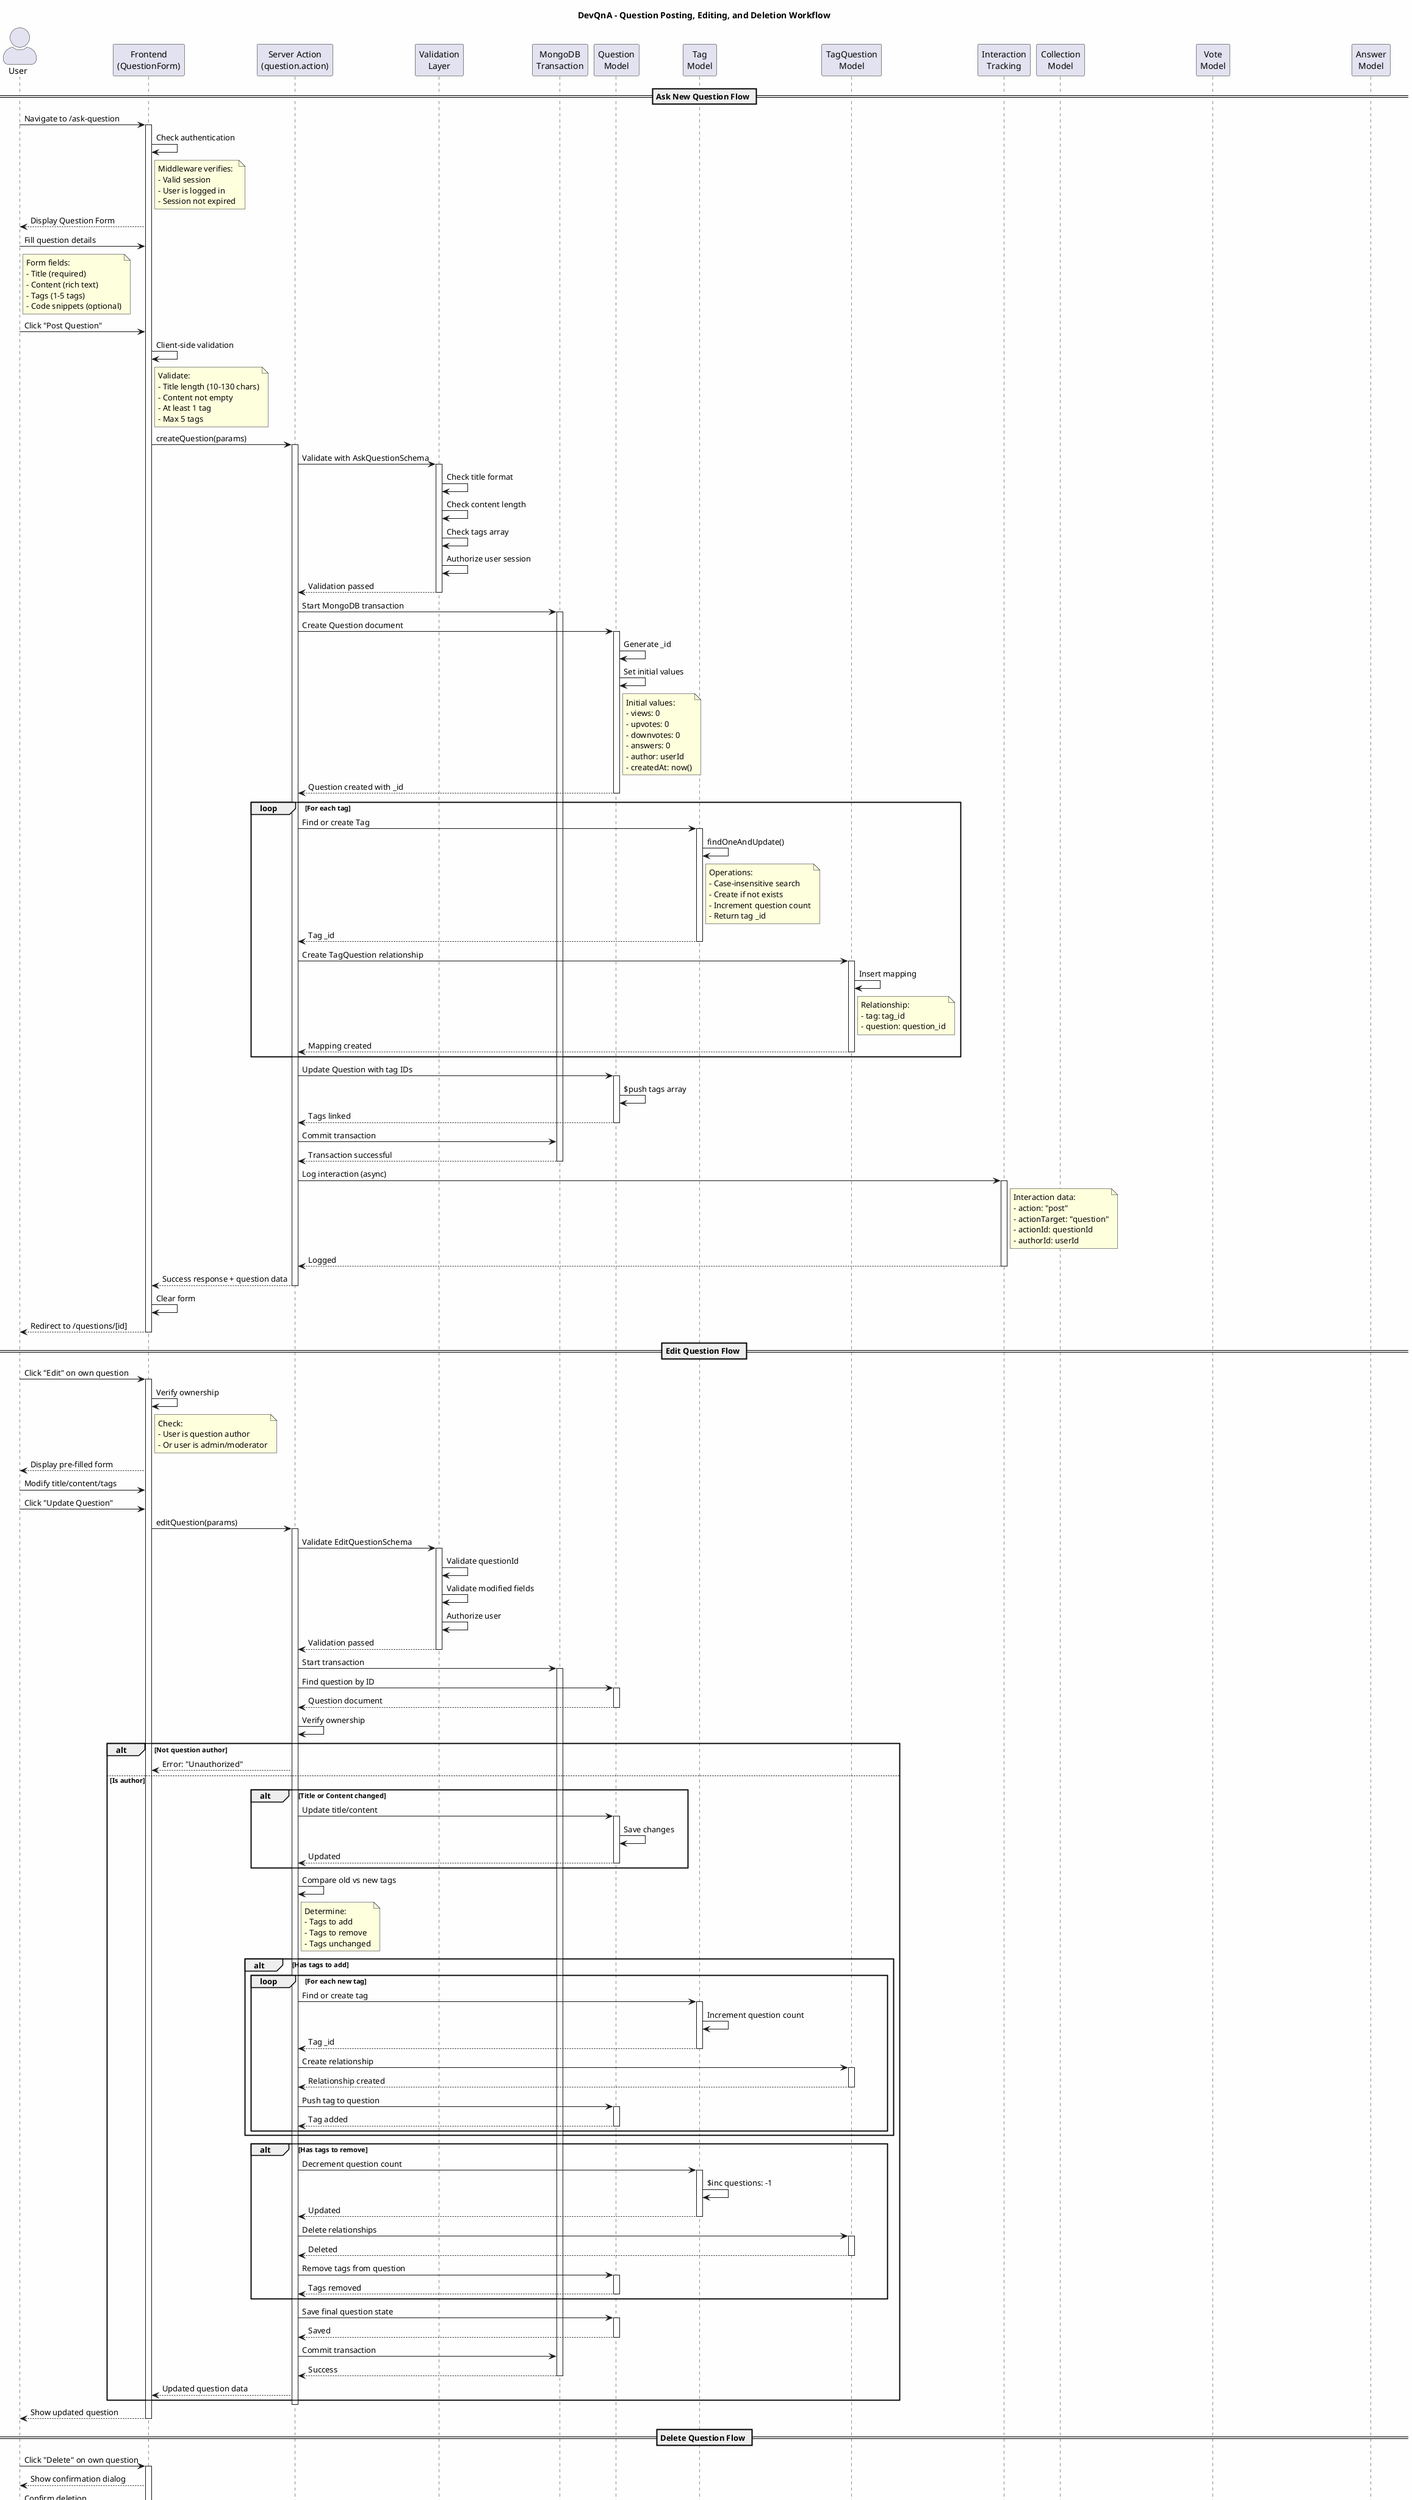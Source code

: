 @startuml Question Management Workflow

title DevQnA - Question Posting, Editing, and Deletion Workflow

skinparam backgroundColor #FEFEFE
skinparam actorStyle awesome
skinparam BoxPadding 20

actor User as U
participant "Frontend\n(QuestionForm)" as F
participant "Server Action\n(question.action)" as SA
participant "Validation\nLayer" as V
participant "MongoDB\nTransaction" as TX
participant "Question\nModel" as Q
participant "Tag\nModel" as T
participant "TagQuestion\nModel" as TQ
participant "Interaction\nTracking" as I

== Ask New Question Flow ==

U -> F: Navigate to /ask-question
activate F
F -> F: Check authentication
note right of F
  Middleware verifies:
  - Valid session
  - User is logged in
  - Session not expired
end note

F --> U: Display Question Form
U -> F: Fill question details
note right of U
  Form fields:
  - Title (required)
  - Content (rich text)
  - Tags (1-5 tags)
  - Code snippets (optional)
end note

U -> F: Click "Post Question"

F -> F: Client-side validation
note right of F
  Validate:
  - Title length (10-130 chars)
  - Content not empty
  - At least 1 tag
  - Max 5 tags
end note

F -> SA: createQuestion(params)
activate SA

SA -> V: Validate with AskQuestionSchema
activate V
V -> V: Check title format
V -> V: Check content length
V -> V: Check tags array
V -> V: Authorize user session
V --> SA: Validation passed
deactivate V

SA -> TX: Start MongoDB transaction
activate TX

SA -> Q: Create Question document
activate Q
Q -> Q: Generate _id
Q -> Q: Set initial values
note right of Q
  Initial values:
  - views: 0
  - upvotes: 0
  - downvotes: 0
  - answers: 0
  - author: userId
  - createdAt: now()
end note
Q --> SA: Question created with _id
deactivate Q

loop For each tag
    SA -> T: Find or create Tag
    activate T
    T -> T: findOneAndUpdate()
    note right of T
      Operations:
      - Case-insensitive search
      - Create if not exists
      - Increment question count
      - Return tag _id
    end note
    T --> SA: Tag _id
    deactivate T
    
    SA -> TQ: Create TagQuestion relationship
    activate TQ
    TQ -> TQ: Insert mapping
    note right of TQ
      Relationship:
      - tag: tag_id
      - question: question_id
    end note
    TQ --> SA: Mapping created
    deactivate TQ
end

SA -> Q: Update Question with tag IDs
activate Q
Q -> Q: $push tags array
Q --> SA: Tags linked
deactivate Q

SA -> TX: Commit transaction
TX --> SA: Transaction successful
deactivate TX

SA -> I: Log interaction (async)
activate I
note right of I
  Interaction data:
  - action: "post"
  - actionTarget: "question"
  - actionId: questionId
  - authorId: userId
end note
I --> SA: Logged
deactivate I

SA --> F: Success response + question data
deactivate SA

F -> F: Clear form
F --> U: Redirect to /questions/[id]
deactivate F

== Edit Question Flow ==

U -> F: Click "Edit" on own question
activate F
F -> F: Verify ownership
note right of F
  Check:
  - User is question author
  - Or user is admin/moderator
end note

F --> U: Display pre-filled form
U -> F: Modify title/content/tags
U -> F: Click "Update Question"

F -> SA: editQuestion(params)
activate SA

SA -> V: Validate EditQuestionSchema
activate V
V -> V: Validate questionId
V -> V: Validate modified fields
V -> V: Authorize user
V --> SA: Validation passed
deactivate V

SA -> TX: Start transaction
activate TX

SA -> Q: Find question by ID
activate Q
Q --> SA: Question document
deactivate Q

SA -> SA: Verify ownership
alt Not question author
    SA --> F: Error: "Unauthorized"
else Is author
    
    alt Title or Content changed
        SA -> Q: Update title/content
        activate Q
        Q -> Q: Save changes
        Q --> SA: Updated
        deactivate Q
    end
    
    SA -> SA: Compare old vs new tags
    note right of SA
      Determine:
      - Tags to add
      - Tags to remove
      - Tags unchanged
    end note
    
    alt Has tags to add
        loop For each new tag
            SA -> T: Find or create tag
            activate T
            T -> T: Increment question count
            T --> SA: Tag _id
            deactivate T
            
            SA -> TQ: Create relationship
            activate TQ
            TQ --> SA: Relationship created
            deactivate TQ
            
            SA -> Q: Push tag to question
            activate Q
            Q --> SA: Tag added
            deactivate Q
        end
    end
    
    alt Has tags to remove
        SA -> T: Decrement question count
        activate T
        T -> T: $inc questions: -1
        T --> SA: Updated
        deactivate T
        
        SA -> TQ: Delete relationships
        activate TQ
        TQ --> SA: Deleted
        deactivate TQ
        
        SA -> Q: Remove tags from question
        activate Q
        Q --> SA: Tags removed
        deactivate Q
    end
    
    SA -> Q: Save final question state
    activate Q
    Q --> SA: Saved
    deactivate Q
    
    SA -> TX: Commit transaction
    TX --> SA: Success
    deactivate TX
    
    SA --> F: Updated question data
end
deactivate SA

F --> U: Show updated question
deactivate F

== Delete Question Flow ==

U -> F: Click "Delete" on own question
activate F
F --> U: Show confirmation dialog
U -> F: Confirm deletion

F -> SA: deleteQuestion(questionId)
activate SA

SA -> V: Validate DeleteQuestionSchema
activate V
V -> V: Validate questionId format
V -> V: Authorize user session
V --> SA: Validation passed
deactivate V

SA -> TX: Start transaction
activate TX

SA -> Q: Find question by ID
activate Q
Q --> SA: Question document
deactivate Q

SA -> SA: Verify ownership
alt Not question author
    SA --> F: Error: "Unauthorized"
else Is author
    
    participant "Collection\nModel" as C
    participant "Vote\nModel" as VT
    participant "Answer\nModel" as A
    
    SA -> C: Delete from collections
    activate C
    C -> C: deleteMany({question: questionId})
    C --> SA: Collections removed
    deactivate C
    
    SA -> TQ: Delete tag relationships
    activate TQ
    TQ -> TQ: deleteMany({question: questionId})
    TQ --> SA: Relationships deleted
    deactivate TQ
    
    SA -> T: Decrement tag counts
    activate T
    T -> T: updateMany({$inc: {questions: -1}})
    T --> SA: Counts updated
    deactivate T
    
    SA -> VT: Delete question votes
    activate VT
    VT -> VT: deleteMany({actionId: questionId})
    VT --> SA: Votes deleted
    deactivate VT
    
    SA -> A: Find all answers
    activate A
    A --> SA: Answer IDs
    
    alt Has answers
        SA -> A: Delete all answers
        A --> SA: Answers deleted
        
        SA -> VT: Delete answer votes
        VT -> VT: deleteMany({actionId: {$in: answerIds}})
        VT --> SA: Answer votes deleted
    end
    deactivate A
    deactivate VT
    
    SA -> Q: Delete question
    activate Q
    Q --> SA: Question deleted
    deactivate Q
    
    SA -> TX: Commit transaction
    TX --> SA: Success
    deactivate TX
    
    SA -> I: Log deletion (async)
    activate I
    I --> SA: Logged
    deactivate I
    
    SA --> F: Success response
end
deactivate SA

F --> U: Redirect to /profile/[userId]
deactivate F

== View Question & Increment Views ==

U -> F: Click on question
activate F

F -> SA: getQuestion(questionId)
activate SA
SA -> Q: Find by ID with populate
activate Q
Q -> Q: Populate tags
Q -> Q: Populate author
Q --> SA: Full question data
deactivate Q
SA --> F: Question details
deactivate SA

F -> SA: incrementViews(questionId)
activate SA
SA -> Q: Increment views counter
activate Q
Q -> Q: views++
Q -> Q: save()
Q --> SA: Updated views count
deactivate Q
SA --> F: New views count
deactivate SA

F --> U: Display question page
deactivate F

== Error Handling ==

note over F, I
  **Transaction Rollback Scenarios:**
  1. Database connection failure
  2. Validation errors during transaction
  3. Duplicate tag creation conflicts
  4. Question not found
  5. Unauthorized access attempts
  6. Tag limit exceeded
  
  **On Error:**
  - Rollback transaction
  - Log error details
  - Return user-friendly message
  - Maintain data consistency
end note

legend right
  **Question Constraints:**
  - Title: 10-130 characters
  - Content: Minimum 20 characters
  - Tags: 1-5 tags required
  - Author: Must be authenticated
  - Ownership: Edit/Delete own questions only
  
  **Performance Optimizations:**
  - Transaction ensures atomicity
  - Async interaction logging
  - Cached tag lookups
  - Indexed queries on question fields
  - Pagination for question lists
  
  **Data Consistency:**
  - MongoDB transactions (ACID)
  - Cascading deletes on question removal
  - Tag counter synchronization
  - Relationship integrity maintained
endlegend

@enduml
